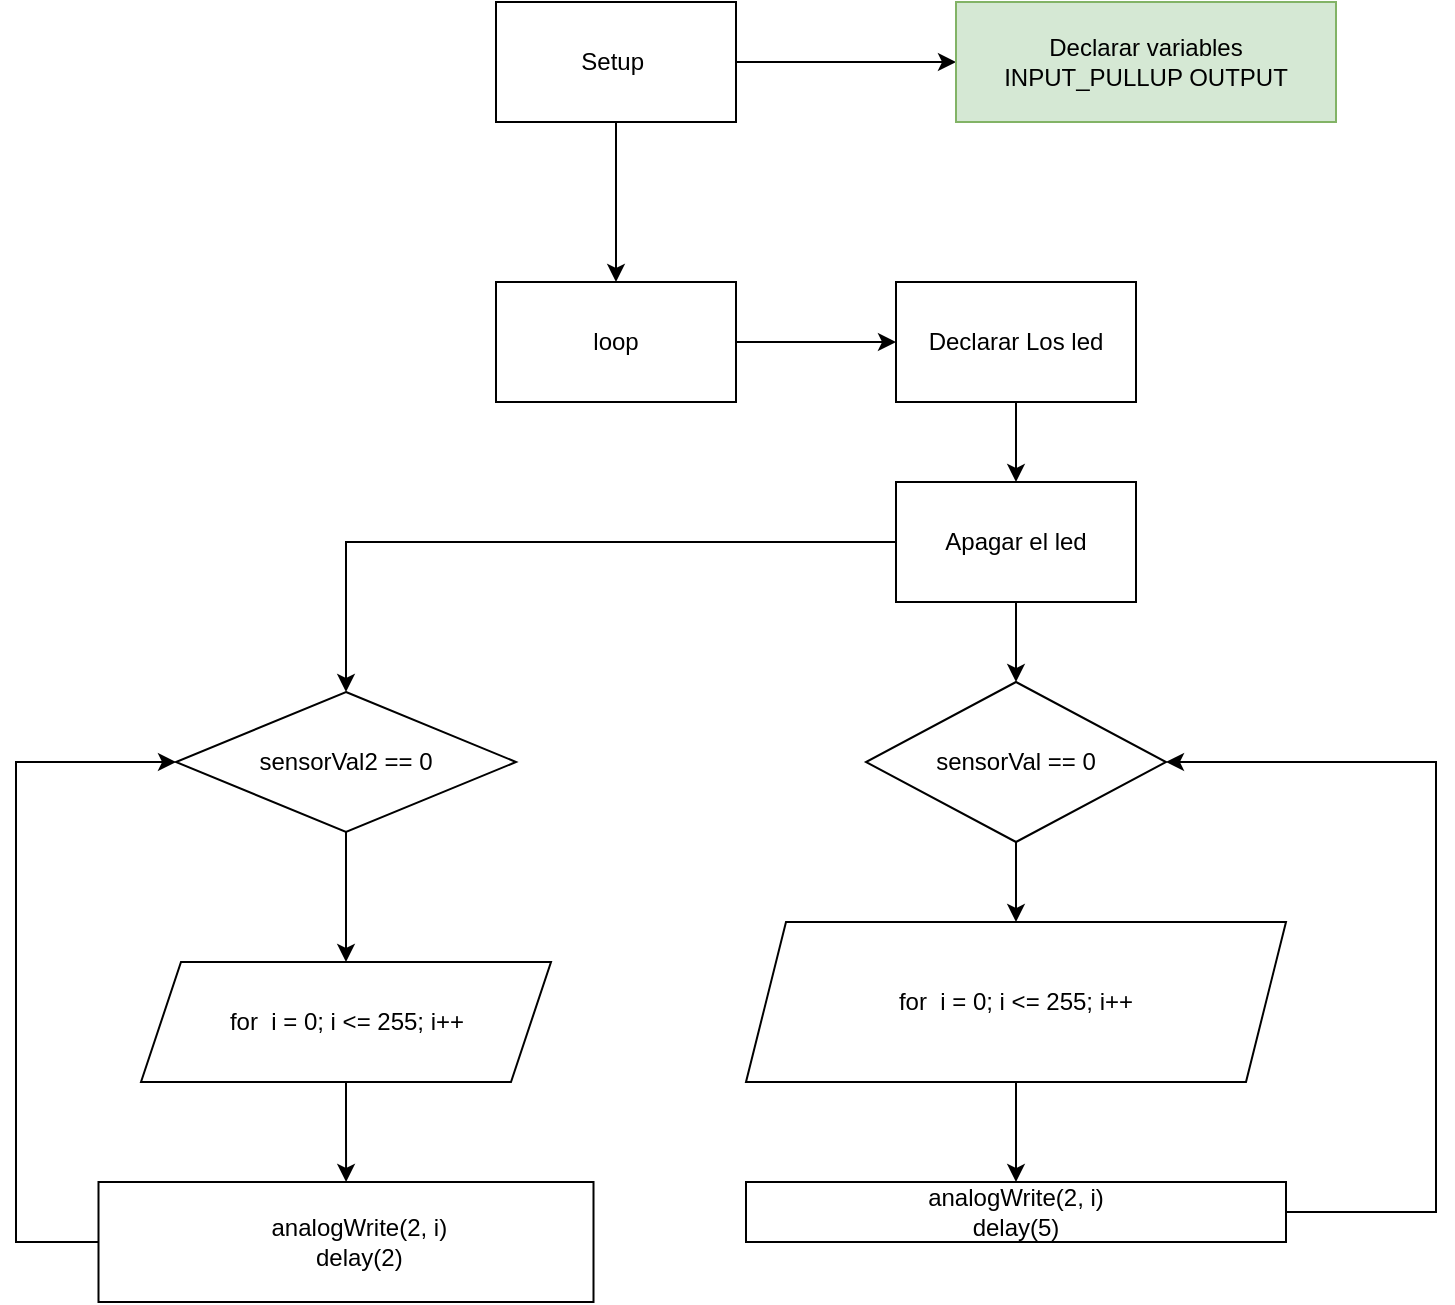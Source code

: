 <mxfile version="13.7.9" type="github">
  <diagram id="zJYoC6BeShLMVTyo4XBZ" name="Page-1">
    <mxGraphModel dx="1422" dy="746" grid="1" gridSize="10" guides="1" tooltips="1" connect="1" arrows="1" fold="1" page="1" pageScale="1" pageWidth="827" pageHeight="1169" math="0" shadow="0">
      <root>
        <mxCell id="0" />
        <mxCell id="1" parent="0" />
        <mxCell id="d09ntYcacHze5CWBK_SQ-3" value="" style="edgeStyle=orthogonalEdgeStyle;rounded=0;orthogonalLoop=1;jettySize=auto;html=1;" edge="1" parent="1" source="d09ntYcacHze5CWBK_SQ-1" target="d09ntYcacHze5CWBK_SQ-2">
          <mxGeometry relative="1" as="geometry" />
        </mxCell>
        <mxCell id="d09ntYcacHze5CWBK_SQ-6" value="" style="edgeStyle=orthogonalEdgeStyle;rounded=0;orthogonalLoop=1;jettySize=auto;html=1;" edge="1" parent="1" source="d09ntYcacHze5CWBK_SQ-1" target="d09ntYcacHze5CWBK_SQ-5">
          <mxGeometry relative="1" as="geometry" />
        </mxCell>
        <mxCell id="d09ntYcacHze5CWBK_SQ-1" value="Setup&amp;nbsp;" style="rounded=0;whiteSpace=wrap;html=1;" vertex="1" parent="1">
          <mxGeometry x="270" y="90" width="120" height="60" as="geometry" />
        </mxCell>
        <mxCell id="d09ntYcacHze5CWBK_SQ-2" value="Declarar variables&lt;br&gt;INPUT_PULLUP OUTPUT" style="rounded=0;whiteSpace=wrap;html=1;fillColor=#d5e8d4;strokeColor=#82b366;" vertex="1" parent="1">
          <mxGeometry x="500" y="90" width="190" height="60" as="geometry" />
        </mxCell>
        <mxCell id="d09ntYcacHze5CWBK_SQ-8" value="" style="edgeStyle=orthogonalEdgeStyle;rounded=0;orthogonalLoop=1;jettySize=auto;html=1;" edge="1" parent="1" source="d09ntYcacHze5CWBK_SQ-5" target="d09ntYcacHze5CWBK_SQ-7">
          <mxGeometry relative="1" as="geometry" />
        </mxCell>
        <mxCell id="d09ntYcacHze5CWBK_SQ-5" value="loop" style="whiteSpace=wrap;html=1;rounded=0;" vertex="1" parent="1">
          <mxGeometry x="270" y="230" width="120" height="60" as="geometry" />
        </mxCell>
        <mxCell id="d09ntYcacHze5CWBK_SQ-14" style="edgeStyle=orthogonalEdgeStyle;rounded=0;orthogonalLoop=1;jettySize=auto;html=1;entryX=0.5;entryY=0;entryDx=0;entryDy=0;" edge="1" parent="1" source="d09ntYcacHze5CWBK_SQ-7" target="d09ntYcacHze5CWBK_SQ-9">
          <mxGeometry relative="1" as="geometry" />
        </mxCell>
        <mxCell id="d09ntYcacHze5CWBK_SQ-7" value="Declarar Los led" style="whiteSpace=wrap;html=1;rounded=0;" vertex="1" parent="1">
          <mxGeometry x="470" y="230" width="120" height="60" as="geometry" />
        </mxCell>
        <mxCell id="d09ntYcacHze5CWBK_SQ-16" value="" style="edgeStyle=orthogonalEdgeStyle;rounded=0;orthogonalLoop=1;jettySize=auto;html=1;" edge="1" parent="1" source="d09ntYcacHze5CWBK_SQ-9" target="d09ntYcacHze5CWBK_SQ-15">
          <mxGeometry relative="1" as="geometry" />
        </mxCell>
        <mxCell id="d09ntYcacHze5CWBK_SQ-28" value="" style="edgeStyle=orthogonalEdgeStyle;rounded=0;orthogonalLoop=1;jettySize=auto;html=1;" edge="1" parent="1" source="d09ntYcacHze5CWBK_SQ-9" target="d09ntYcacHze5CWBK_SQ-27">
          <mxGeometry relative="1" as="geometry" />
        </mxCell>
        <mxCell id="d09ntYcacHze5CWBK_SQ-9" value="Apagar el led" style="whiteSpace=wrap;html=1;rounded=0;" vertex="1" parent="1">
          <mxGeometry x="470" y="330" width="120" height="60" as="geometry" />
        </mxCell>
        <mxCell id="d09ntYcacHze5CWBK_SQ-19" value="" style="edgeStyle=orthogonalEdgeStyle;rounded=0;orthogonalLoop=1;jettySize=auto;html=1;" edge="1" parent="1" source="d09ntYcacHze5CWBK_SQ-15" target="d09ntYcacHze5CWBK_SQ-18">
          <mxGeometry relative="1" as="geometry" />
        </mxCell>
        <mxCell id="d09ntYcacHze5CWBK_SQ-15" value="sensorVal == 0" style="rhombus;whiteSpace=wrap;html=1;rounded=0;" vertex="1" parent="1">
          <mxGeometry x="455" y="430" width="150" height="80" as="geometry" />
        </mxCell>
        <mxCell id="d09ntYcacHze5CWBK_SQ-24" value="" style="edgeStyle=orthogonalEdgeStyle;rounded=0;orthogonalLoop=1;jettySize=auto;html=1;" edge="1" parent="1" source="d09ntYcacHze5CWBK_SQ-18" target="d09ntYcacHze5CWBK_SQ-23">
          <mxGeometry relative="1" as="geometry" />
        </mxCell>
        <mxCell id="d09ntYcacHze5CWBK_SQ-18" value="for&amp;nbsp;&amp;nbsp;i = 0; i &amp;lt;= 255; i++" style="shape=parallelogram;perimeter=parallelogramPerimeter;whiteSpace=wrap;html=1;fixedSize=1;rounded=0;" vertex="1" parent="1">
          <mxGeometry x="395" y="550" width="270" height="80" as="geometry" />
        </mxCell>
        <mxCell id="d09ntYcacHze5CWBK_SQ-29" style="edgeStyle=orthogonalEdgeStyle;rounded=0;orthogonalLoop=1;jettySize=auto;html=1;entryX=1;entryY=0.5;entryDx=0;entryDy=0;" edge="1" parent="1" source="d09ntYcacHze5CWBK_SQ-23" target="d09ntYcacHze5CWBK_SQ-15">
          <mxGeometry relative="1" as="geometry">
            <Array as="points">
              <mxPoint x="740" y="695" />
              <mxPoint x="740" y="470" />
            </Array>
          </mxGeometry>
        </mxCell>
        <mxCell id="d09ntYcacHze5CWBK_SQ-23" value="analogWrite(2, i)&lt;br&gt;delay(5)" style="whiteSpace=wrap;html=1;rounded=0;" vertex="1" parent="1">
          <mxGeometry x="395" y="680" width="270" height="30" as="geometry" />
        </mxCell>
        <mxCell id="d09ntYcacHze5CWBK_SQ-31" value="" style="edgeStyle=orthogonalEdgeStyle;rounded=0;orthogonalLoop=1;jettySize=auto;html=1;" edge="1" parent="1" source="d09ntYcacHze5CWBK_SQ-27" target="d09ntYcacHze5CWBK_SQ-30">
          <mxGeometry relative="1" as="geometry" />
        </mxCell>
        <mxCell id="d09ntYcacHze5CWBK_SQ-27" value="sensorVal2 == 0" style="rhombus;whiteSpace=wrap;html=1;rounded=0;" vertex="1" parent="1">
          <mxGeometry x="110" y="435" width="170" height="70" as="geometry" />
        </mxCell>
        <mxCell id="d09ntYcacHze5CWBK_SQ-33" value="" style="edgeStyle=orthogonalEdgeStyle;rounded=0;orthogonalLoop=1;jettySize=auto;html=1;" edge="1" parent="1" source="d09ntYcacHze5CWBK_SQ-30" target="d09ntYcacHze5CWBK_SQ-32">
          <mxGeometry relative="1" as="geometry" />
        </mxCell>
        <mxCell id="d09ntYcacHze5CWBK_SQ-30" value="&lt;span&gt;for&amp;nbsp;&amp;nbsp;i = 0; i &amp;lt;= 255; i++&lt;/span&gt;" style="shape=parallelogram;perimeter=parallelogramPerimeter;whiteSpace=wrap;html=1;fixedSize=1;rounded=0;" vertex="1" parent="1">
          <mxGeometry x="92.5" y="570" width="205" height="60" as="geometry" />
        </mxCell>
        <mxCell id="d09ntYcacHze5CWBK_SQ-34" style="edgeStyle=orthogonalEdgeStyle;rounded=0;orthogonalLoop=1;jettySize=auto;html=1;entryX=0;entryY=0.5;entryDx=0;entryDy=0;" edge="1" parent="1" source="d09ntYcacHze5CWBK_SQ-32" target="d09ntYcacHze5CWBK_SQ-27">
          <mxGeometry relative="1" as="geometry">
            <Array as="points">
              <mxPoint x="30" y="710" />
              <mxPoint x="30" y="470" />
            </Array>
          </mxGeometry>
        </mxCell>
        <mxCell id="d09ntYcacHze5CWBK_SQ-32" value="&lt;div&gt;&amp;nbsp; &amp;nbsp; analogWrite(2, i)&lt;/div&gt;&lt;div&gt;&amp;nbsp; &amp;nbsp; delay(2)&lt;/div&gt;" style="whiteSpace=wrap;html=1;rounded=0;" vertex="1" parent="1">
          <mxGeometry x="71.25" y="680" width="247.5" height="60" as="geometry" />
        </mxCell>
      </root>
    </mxGraphModel>
  </diagram>
</mxfile>
